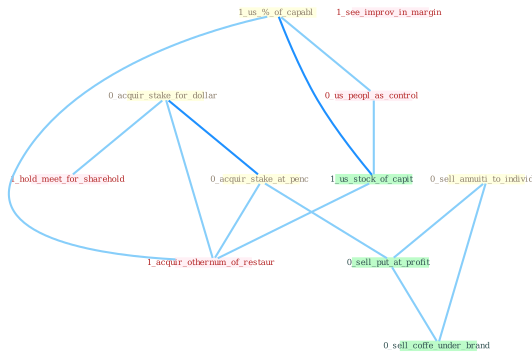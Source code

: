 Graph G{ 
    node
    [shape=polygon,style=filled,width=.5,height=.06,color="#BDFCC9",fixedsize=true,fontsize=4,
    fontcolor="#2f4f4f"];
    {node
    [color="#ffffe0", fontcolor="#8b7d6b"] "0_acquir_stake_for_dollar " "0_sell_annuiti_to_individu " "0_acquir_stake_at_penc " "1_us_%_of_capabl "}
{node [color="#fff0f5", fontcolor="#b22222"] "0_us_peopl_as_control " "1_see_improv_in_margin " "1_hold_meet_for_sharehold " "1_acquir_othernum_of_restaur "}
edge [color="#B0E2FF"];

	"0_acquir_stake_for_dollar " -- "0_acquir_stake_at_penc " [w="2", color="#1e90ff" , len=0.8];
	"0_acquir_stake_for_dollar " -- "1_hold_meet_for_sharehold " [w="1", color="#87cefa" ];
	"0_acquir_stake_for_dollar " -- "1_acquir_othernum_of_restaur " [w="1", color="#87cefa" ];
	"0_sell_annuiti_to_individu " -- "0_sell_put_at_profit " [w="1", color="#87cefa" ];
	"0_sell_annuiti_to_individu " -- "0_sell_coffe_under_brand " [w="1", color="#87cefa" ];
	"0_acquir_stake_at_penc " -- "0_sell_put_at_profit " [w="1", color="#87cefa" ];
	"0_acquir_stake_at_penc " -- "1_acquir_othernum_of_restaur " [w="1", color="#87cefa" ];
	"1_us_%_of_capabl " -- "0_us_peopl_as_control " [w="1", color="#87cefa" ];
	"1_us_%_of_capabl " -- "1_us_stock_of_capit " [w="2", color="#1e90ff" , len=0.8];
	"1_us_%_of_capabl " -- "1_acquir_othernum_of_restaur " [w="1", color="#87cefa" ];
	"0_us_peopl_as_control " -- "1_us_stock_of_capit " [w="1", color="#87cefa" ];
	"0_sell_put_at_profit " -- "0_sell_coffe_under_brand " [w="1", color="#87cefa" ];
	"1_us_stock_of_capit " -- "1_acquir_othernum_of_restaur " [w="1", color="#87cefa" ];
}